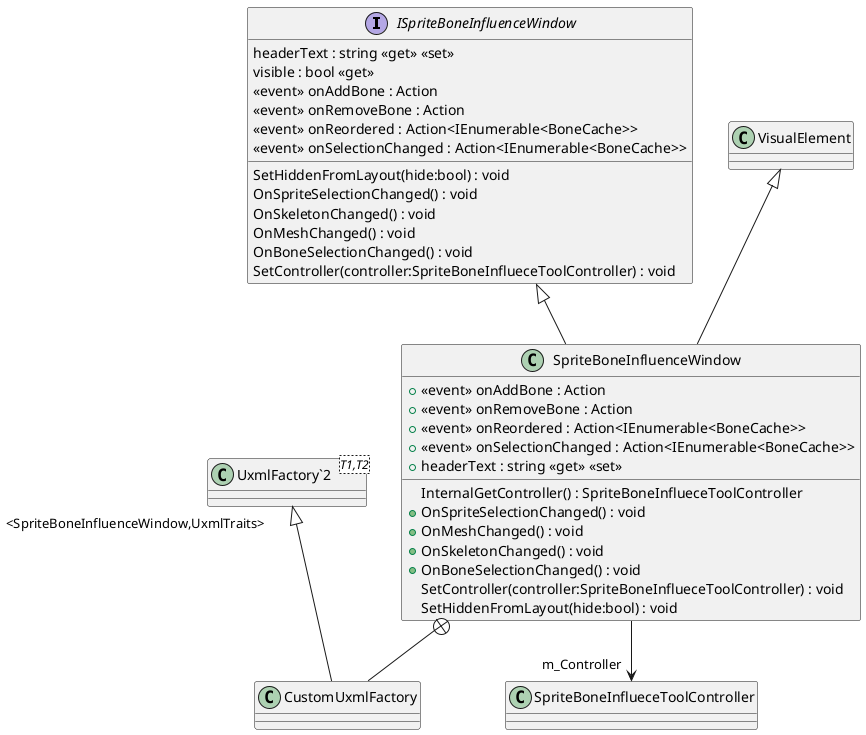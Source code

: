 @startuml
interface ISpriteBoneInfluenceWindow {
    headerText : string <<get>> <<set>>
    SetHiddenFromLayout(hide:bool) : void
    OnSpriteSelectionChanged() : void
    OnSkeletonChanged() : void
    OnMeshChanged() : void
    visible : bool <<get>>
    OnBoneSelectionChanged() : void
     <<event>> onAddBone : Action 
     <<event>> onRemoveBone : Action 
     <<event>> onReordered : Action<IEnumerable<BoneCache>> 
     <<event>> onSelectionChanged : Action<IEnumerable<BoneCache>> 
    SetController(controller:SpriteBoneInflueceToolController) : void
}
class SpriteBoneInfluenceWindow {
    +  <<event>> onAddBone : Action 
    +  <<event>> onRemoveBone : Action 
    +  <<event>> onReordered : Action<IEnumerable<BoneCache>> 
    +  <<event>> onSelectionChanged : Action<IEnumerable<BoneCache>> 
    + headerText : string <<get>> <<set>>
    InternalGetController() : SpriteBoneInflueceToolController
    + OnSpriteSelectionChanged() : void
    + OnMeshChanged() : void
    + OnSkeletonChanged() : void
    + OnBoneSelectionChanged() : void
    SetController(controller:SpriteBoneInflueceToolController) : void
    SetHiddenFromLayout(hide:bool) : void
}
class CustomUxmlFactory {
}
class "UxmlFactory`2"<T1,T2> {
}
VisualElement <|-- SpriteBoneInfluenceWindow
ISpriteBoneInfluenceWindow <|-- SpriteBoneInfluenceWindow
SpriteBoneInfluenceWindow --> "m_Controller" SpriteBoneInflueceToolController
SpriteBoneInfluenceWindow +-- CustomUxmlFactory
"UxmlFactory`2" "<SpriteBoneInfluenceWindow,UxmlTraits>" <|-- CustomUxmlFactory
@enduml
